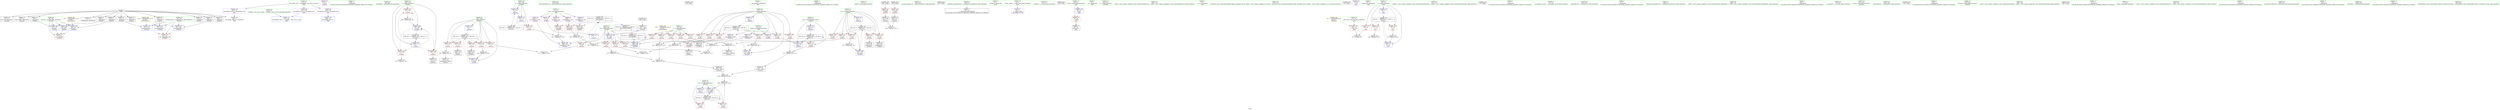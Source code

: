 digraph "SVFG" {
	label="SVFG";

	Node0x55ad1a9f8720 [shape=record,color=grey,label="{NodeID: 0\nNullPtr}"];
	Node0x55ad1a9f8720 -> Node0x55ad1ab18390[style=solid];
	Node0x55ad1a9f8720 -> Node0x55ad1ab18490[style=solid];
	Node0x55ad1a9f8720 -> Node0x55ad1ab18560[style=solid];
	Node0x55ad1a9f8720 -> Node0x55ad1ab18630[style=solid];
	Node0x55ad1a9f8720 -> Node0x55ad1ab18700[style=solid];
	Node0x55ad1a9f8720 -> Node0x55ad1ab187d0[style=solid];
	Node0x55ad1a9f8720 -> Node0x55ad1ab188a0[style=solid];
	Node0x55ad1a9f8720 -> Node0x55ad1ab18970[style=solid];
	Node0x55ad1a9f8720 -> Node0x55ad1ab18a40[style=solid];
	Node0x55ad1a9f8720 -> Node0x55ad1ab18b10[style=solid];
	Node0x55ad1a9f8720 -> Node0x55ad1ab18be0[style=solid];
	Node0x55ad1a9f8720 -> Node0x55ad1ab18cb0[style=solid];
	Node0x55ad1a9f8720 -> Node0x55ad1ab1dd30[style=solid];
	Node0x55ad1ab17150 [shape=record,color=purple,label="{NodeID: 97\n134\<--17\n\<--.str.1\n_Z5solvev\n}"];
	Node0x55ad1ab06c10 [shape=record,color=green,label="{NodeID: 14\n256\<--1\n\<--dummyObj\nCan only get source location for instruction, argument, global var or function.}"];
	Node0x55ad1ab16d20 [shape=record,color=red,label="{NodeID: 111\n310\<--95\nexn\<--exn.slot\n_Z5solvev\n}"];
	Node0x55ad1ab15980 [shape=record,color=green,label="{NodeID: 28\n59\<--60\n_ZNSirsERi\<--_ZNSirsERi_field_insensitive\n}"];
	Node0x55ad1ab1ca80 [shape=record,color=red,label="{NodeID: 125\n195\<--109\n\<--j\n_Z5solvev\n}"];
	Node0x55ad1ab1ca80 -> Node0x55ad1ab22960[style=solid];
	Node0x55ad1ab16360 [shape=record,color=green,label="{NodeID: 42\n113\<--114\nprev\<--prev_field_insensitive\n_Z5solvev\n}"];
	Node0x55ad1ab16360 -> Node0x55ad1ab1cf60[style=solid];
	Node0x55ad1ab16360 -> Node0x55ad1ab1ef40[style=solid];
	Node0x55ad1ab16360 -> Node0x55ad1ab1f280[style=solid];
	Node0x55ad1ab1d5e0 [shape=record,color=red,label="{NodeID: 139\n292\<--117\n\<--i43\n_Z5solvev\n}"];
	Node0x55ad1ab1d5e0 -> Node0x55ad1ab233e0[style=solid];
	Node0x55ad1ab18090 [shape=record,color=green,label="{NodeID: 56\n303\<--304\n_ZNSolsEPFRSoS_E\<--_ZNSolsEPFRSoS_E_field_insensitive\n}"];
	Node0x55ad1ab474c0 [shape=record,color=black,label="{NodeID: 319\n58 = PHI()\n}"];
	Node0x55ad1ab23b60 [shape=record,color=grey,label="{NodeID: 236\n284 = Binary(276, 283, )\n}"];
	Node0x55ad1ab23b60 -> Node0x55ad1ab23ce0[style=solid];
	Node0x55ad1ab1e170 [shape=record,color=blue,label="{NodeID: 153\n141\<--57\n\<--\n_Z5solvev\n}"];
	Node0x55ad1ab1e170 -> Node0x55ad1ab37470[style=dashed];
	Node0x55ad1ab18cb0 [shape=record,color=black,label="{NodeID: 70\n313\<--3\nlpad.val66\<--dummyVal\n_Z5solvev\n}"];
	Node0x55ad1ab2d040 [shape=record,color=black,label="{NodeID: 250\nMR_30V_4 = PHI(MR_30V_5, MR_30V_3, )\npts\{118 \}\n}"];
	Node0x55ad1ab2d040 -> Node0x55ad1ab1d1d0[style=dashed];
	Node0x55ad1ab2d040 -> Node0x55ad1ab1d2a0[style=dashed];
	Node0x55ad1ab2d040 -> Node0x55ad1ab1d370[style=dashed];
	Node0x55ad1ab2d040 -> Node0x55ad1ab1d440[style=dashed];
	Node0x55ad1ab2d040 -> Node0x55ad1ab1d510[style=dashed];
	Node0x55ad1ab2d040 -> Node0x55ad1ab1d5e0[style=dashed];
	Node0x55ad1ab2d040 -> Node0x55ad1ab1f350[style=dashed];
	Node0x55ad1ab1ecd0 [shape=record,color=blue,label="{NodeID: 167\n111\<--57\ni25\<--\n_Z5solvev\n}"];
	Node0x55ad1ab1ecd0 -> Node0x55ad1ab34c70[style=dashed];
	Node0x55ad1ab19840 [shape=record,color=black,label="{NodeID: 84\n271\<--270\ntobool\<--\n_Z5solvev\n}"];
	Node0x55ad1ab06ec0 [shape=record,color=green,label="{NodeID: 1\n7\<--1\n__dso_handle\<--dummyObj\nGlob }"];
	Node0x55ad1ab17220 [shape=record,color=purple,label="{NodeID: 98\n356\<--20\nllvm.global_ctors_0\<--llvm.global_ctors\nGlob }"];
	Node0x55ad1ab17220 -> Node0x55ad1ab1db90[style=solid];
	Node0x55ad1ab06ce0 [shape=record,color=green,label="{NodeID: 15\n258\<--1\n\<--dummyObj\nCan only get source location for instruction, argument, global var or function.}"];
	Node0x55ad1ab16df0 [shape=record,color=red,label="{NodeID: 112\n311\<--97\nsel\<--ehselector.slot\n_Z5solvev\n}"];
	Node0x55ad1ab15a10 [shape=record,color=green,label="{NodeID: 29\n72\<--73\nprintf\<--printf_field_insensitive\n}"];
	Node0x55ad1ab1cb50 [shape=record,color=red,label="{NodeID: 126\n224\<--111\n\<--i25\n_Z5solvev\n}"];
	Node0x55ad1ab1cb50 -> Node0x55ad1ab23fe0[style=solid];
	Node0x55ad1ab16430 [shape=record,color=green,label="{NodeID: 43\n115\<--116\nres\<--res_field_insensitive\n_Z5solvev\n}"];
	Node0x55ad1ab16430 -> Node0x55ad1ab1d030[style=solid];
	Node0x55ad1ab16430 -> Node0x55ad1ab1d100[style=solid];
	Node0x55ad1ab16430 -> Node0x55ad1ab1f010[style=solid];
	Node0x55ad1ab16430 -> Node0x55ad1ab1f1b0[style=solid];
	Node0x55ad1ab227e0 [shape=record,color=grey,label="{NodeID: 223\n204 = Binary(202, 203, )\n}"];
	Node0x55ad1ab227e0 -> Node0x55ad1ab1eb30[style=solid];
	Node0x55ad1ab1d6b0 [shape=record,color=red,label="{NodeID: 140\n161\<--158\n\<--call12\n_Z5solvev\n}"];
	Node0x55ad1ab1d6b0 -> Node0x55ad1ab190f0[style=solid];
	Node0x55ad1ab18190 [shape=record,color=green,label="{NodeID: 57\n320\<--321\n__gxx_personality_v0\<--__gxx_personality_v0_field_insensitive\n}"];
	Node0x55ad1ab48430 [shape=record,color=black,label="{NodeID: 320\n122 = PHI()\n}"];
	Node0x55ad1ab23ce0 [shape=record,color=grey,label="{NodeID: 237\n286 = Binary(285, 284, )\n}"];
	Node0x55ad1ab23ce0 -> Node0x55ad1ab1f1b0[style=solid];
	Node0x55ad1ab1e240 [shape=record,color=blue,label="{NodeID: 154\n105\<--57\ni\<--\n_Z5solvev\n}"];
	Node0x55ad1ab1e240 -> Node0x55ad1ab36570[style=dashed];
	Node0x55ad1ab18d80 [shape=record,color=black,label="{NodeID: 71\n33\<--34\n\<--_ZNSt8ios_base4InitD1Ev\nCan only get source location for instruction, argument, global var or function.}"];
	Node0x55ad1ab1eda0 [shape=record,color=blue,label="{NodeID: 168\n246\<--248\narrayidx38\<--\n_Z5solvev\n}"];
	Node0x55ad1ab1eda0 -> Node0x55ad1ab35170[style=dashed];
	Node0x55ad1ab19910 [shape=record,color=black,label="{NodeID: 85\n276\<--275\nconv52\<--sub51\n_Z5solvev\n}"];
	Node0x55ad1ab19910 -> Node0x55ad1ab23b60[style=solid];
	Node0x55ad1ab07f90 [shape=record,color=green,label="{NodeID: 2\n8\<--1\n_ZSt3cin\<--dummyObj\nGlob }"];
	Node0x55ad1ab17320 [shape=record,color=purple,label="{NodeID: 99\n357\<--20\nllvm.global_ctors_1\<--llvm.global_ctors\nGlob }"];
	Node0x55ad1ab17320 -> Node0x55ad1ab1dc60[style=solid];
	Node0x55ad1ab07420 [shape=record,color=green,label="{NodeID: 16\n4\<--6\n_ZStL8__ioinit\<--_ZStL8__ioinit_field_insensitive\nGlob }"];
	Node0x55ad1ab07420 -> Node0x55ad1ab19ab0[style=solid];
	Node0x55ad1ab36570 [shape=record,color=black,label="{NodeID: 279\nMR_18V_3 = PHI(MR_18V_4, MR_18V_2, )\npts\{106 \}\n}"];
	Node0x55ad1ab36570 -> Node0x55ad1ab1c400[style=dashed];
	Node0x55ad1ab36570 -> Node0x55ad1ab1c4d0[style=dashed];
	Node0x55ad1ab36570 -> Node0x55ad1ab1c5a0[style=dashed];
	Node0x55ad1ab36570 -> Node0x55ad1ab1c670[style=dashed];
	Node0x55ad1ab36570 -> Node0x55ad1ab1c740[style=dashed];
	Node0x55ad1ab36570 -> Node0x55ad1ab1ec00[style=dashed];
	Node0x55ad1ab16ec0 [shape=record,color=red,label="{NodeID: 113\n146\<--99\n\<--N\n_Z5solvev\n}"];
	Node0x55ad1ab16ec0 -> Node0x55ad1ab24460[style=solid];
	Node0x55ad1ab15aa0 [shape=record,color=green,label="{NodeID: 30\n75\<--76\n_Z5solvev\<--_Z5solvev_field_insensitive\n}"];
	Node0x55ad1ab1cc20 [shape=record,color=red,label="{NodeID: 127\n230\<--111\n\<--i25\n_Z5solvev\n}"];
	Node0x55ad1ab1cc20 -> Node0x55ad1ab24160[style=solid];
	Node0x55ad1ab16500 [shape=record,color=green,label="{NodeID: 44\n117\<--118\ni43\<--i43_field_insensitive\n_Z5solvev\n}"];
	Node0x55ad1ab16500 -> Node0x55ad1ab1d1d0[style=solid];
	Node0x55ad1ab16500 -> Node0x55ad1ab1d2a0[style=solid];
	Node0x55ad1ab16500 -> Node0x55ad1ab1d370[style=solid];
	Node0x55ad1ab16500 -> Node0x55ad1ab1d440[style=solid];
	Node0x55ad1ab16500 -> Node0x55ad1ab1d510[style=solid];
	Node0x55ad1ab16500 -> Node0x55ad1ab1d5e0[style=solid];
	Node0x55ad1ab16500 -> Node0x55ad1ab1f0e0[style=solid];
	Node0x55ad1ab16500 -> Node0x55ad1ab1f350[style=solid];
	Node0x55ad1ab22960 [shape=record,color=grey,label="{NodeID: 224\n196 = Binary(195, 69, )\n}"];
	Node0x55ad1ab22960 -> Node0x55ad1ab1ea60[style=solid];
	Node0x55ad1ab1d780 [shape=record,color=red,label="{NodeID: 141\n166\<--165\n\<--call16\n_Z5solvev\n}"];
	Node0x55ad1ab1d780 -> Node0x55ad1ab19290[style=solid];
	Node0x55ad1ab18290 [shape=record,color=green,label="{NodeID: 58\n22\<--352\n_GLOBAL__sub_I_ir5_0_0.cpp\<--_GLOBAL__sub_I_ir5_0_0.cpp_field_insensitive\n}"];
	Node0x55ad1ab18290 -> Node0x55ad1ab1dc60[style=solid];
	Node0x55ad1ab48590 [shape=record,color=black,label="{NodeID: 321\n125 = PHI()\n}"];
	Node0x55ad1ab23e60 [shape=record,color=grey,label="{NodeID: 238\n275 = Binary(273, 274, )\n}"];
	Node0x55ad1ab23e60 -> Node0x55ad1ab19910[style=solid];
	Node0x55ad1ab1e310 [shape=record,color=blue,label="{NodeID: 155\n107\<--69\np\<--\n_Z5solvev\n}"];
	Node0x55ad1ab1e310 -> Node0x55ad1ab1c810[style=dashed];
	Node0x55ad1ab1e310 -> Node0x55ad1ab1e4b0[style=dashed];
	Node0x55ad1ab1e310 -> Node0x55ad1ab36a70[style=dashed];
	Node0x55ad1ab18e80 [shape=record,color=black,label="{NodeID: 72\n49\<--82\nmain_ret\<--\nmain\n}"];
	Node0x55ad1ab1ee70 [shape=record,color=blue,label="{NodeID: 169\n111\<--252\ni25\<--inc41\n_Z5solvev\n}"];
	Node0x55ad1ab1ee70 -> Node0x55ad1ab34c70[style=dashed];
	Node0x55ad1ab199e0 [shape=record,color=black,label="{NodeID: 86\n283\<--282\nconv56\<--sub55\n_Z5solvev\n}"];
	Node0x55ad1ab199e0 -> Node0x55ad1ab23b60[style=solid];
	Node0x55ad1aaf6f30 [shape=record,color=green,label="{NodeID: 3\n9\<--1\n.str\<--dummyObj\nGlob }"];
	Node0x55ad1ab17420 [shape=record,color=purple,label="{NodeID: 100\n358\<--20\nllvm.global_ctors_2\<--llvm.global_ctors\nGlob }"];
	Node0x55ad1ab17420 -> Node0x55ad1ab1dd30[style=solid];
	Node0x55ad1ab074f0 [shape=record,color=green,label="{NodeID: 17\n11\<--13\nsum\<--sum_field_insensitive\nGlob }"];
	Node0x55ad1ab074f0 -> Node0x55ad1ab19c50[style=solid];
	Node0x55ad1ab074f0 -> Node0x55ad1ab19d20[style=solid];
	Node0x55ad1ab074f0 -> Node0x55ad1ab19df0[style=solid];
	Node0x55ad1ab074f0 -> Node0x55ad1ab19ec0[style=solid];
	Node0x55ad1ab074f0 -> Node0x55ad1ab19f90[style=solid];
	Node0x55ad1ab36a70 [shape=record,color=black,label="{NodeID: 280\nMR_20V_2 = PHI(MR_20V_5, MR_20V_1, )\npts\{108 \}\n}"];
	Node0x55ad1ab36a70 -> Node0x55ad1ab1e310[style=dashed];
	Node0x55ad1ab16f90 [shape=record,color=red,label="{NodeID: 114\n227\<--99\n\<--N\n_Z5solvev\n}"];
	Node0x55ad1ab16f90 -> Node0x55ad1ab24a60[style=solid];
	Node0x55ad1ab15b30 [shape=record,color=green,label="{NodeID: 31\n91\<--92\ns\<--s_field_insensitive\n_Z5solvev\n}"];
	Node0x55ad1ab1ccf0 [shape=record,color=red,label="{NodeID: 128\n236\<--111\n\<--i25\n_Z5solvev\n}"];
	Node0x55ad1ab1ccf0 -> Node0x55ad1ab195d0[style=solid];
	Node0x55ad1ab165d0 [shape=record,color=green,label="{NodeID: 45\n120\<--121\n_ZNSt7__cxx1112basic_stringIcSt11char_traitsIcESaIcEEC1Ev\<--_ZNSt7__cxx1112basic_stringIcSt11char_traitsIcESaIcEEC1Ev_field_insensitive\n}"];
	Node0x55ad1ab22ae0 [shape=record,color=grey,label="{NodeID: 225\n263 = Binary(261, 262, )\n}"];
	Node0x55ad1ab22ae0 -> Node0x55ad1ab24760[style=solid];
	Node0x55ad1ab1d850 [shape=record,color=red,label="{NodeID: 142\n202\<--201\n\<--arrayidx\n_Z5solvev\n}"];
	Node0x55ad1ab1d850 -> Node0x55ad1ab227e0[style=solid];
	Node0x55ad1ab18390 [shape=record,color=black,label="{NodeID: 59\n2\<--3\ndummyVal\<--dummyVal\n}"];
	Node0x55ad1ab48660 [shape=record,color=black,label="{NodeID: 322\n126 = PHI()\n}"];
	Node0x55ad1ab48660 -> Node0x55ad1ab18f50[style=solid];
	Node0x55ad1ab23fe0 [shape=record,color=grey,label="{NodeID: 239\n226 = Binary(224, 225, )\n}"];
	Node0x55ad1ab23fe0 -> Node0x55ad1ab24a60[style=solid];
	Node0x55ad1ab1e3e0 [shape=record,color=blue,label="{NodeID: 156\n109\<--57\nj\<--\n_Z5solvev\n}"];
	Node0x55ad1ab1e3e0 -> Node0x55ad1ab1c8e0[style=dashed];
	Node0x55ad1ab1e3e0 -> Node0x55ad1ab1c9b0[style=dashed];
	Node0x55ad1ab1e3e0 -> Node0x55ad1ab1ca80[style=dashed];
	Node0x55ad1ab1e3e0 -> Node0x55ad1ab1ea60[style=dashed];
	Node0x55ad1ab1e3e0 -> Node0x55ad1ab36f70[style=dashed];
	Node0x55ad1ab18f50 [shape=record,color=black,label="{NodeID: 73\n129\<--126\nconv\<--call3\n_Z5solvev\n}"];
	Node0x55ad1ab18f50 -> Node0x55ad1ab1e0a0[style=solid];
	Node0x55ad1ab1ef40 [shape=record,color=blue,label="{NodeID: 170\n113\<--256\nprev\<--\n_Z5solvev\n}"];
	Node0x55ad1ab1ef40 -> Node0x55ad1ab2c640[style=dashed];
	Node0x55ad1ab19ab0 [shape=record,color=purple,label="{NodeID: 87\n31\<--4\n\<--_ZStL8__ioinit\n__cxx_global_var_init\n}"];
	Node0x55ad1ab07e50 [shape=record,color=green,label="{NodeID: 4\n17\<--1\n.str.1\<--dummyObj\nGlob }"];
	Node0x55ad1ab17520 [shape=record,color=red,label="{NodeID: 101\n82\<--50\n\<--retval\nmain\n}"];
	Node0x55ad1ab17520 -> Node0x55ad1ab18e80[style=solid];
	Node0x55ad1ab075c0 [shape=record,color=green,label="{NodeID: 18\n14\<--16\ngood\<--good_field_insensitive\nGlob }"];
	Node0x55ad1ab075c0 -> Node0x55ad1ab1a060[style=solid];
	Node0x55ad1ab075c0 -> Node0x55ad1ab1a130[style=solid];
	Node0x55ad1ab075c0 -> Node0x55ad1ab17080[style=solid];
	Node0x55ad1ab36f70 [shape=record,color=black,label="{NodeID: 281\nMR_22V_2 = PHI(MR_22V_4, MR_22V_1, )\npts\{110 \}\n}"];
	Node0x55ad1ab36f70 -> Node0x55ad1ab1e3e0[style=dashed];
	Node0x55ad1ab1c260 [shape=record,color=red,label="{NodeID: 115\n264\<--99\n\<--N\n_Z5solvev\n}"];
	Node0x55ad1ab1c260 -> Node0x55ad1ab24760[style=solid];
	Node0x55ad1ab15bc0 [shape=record,color=green,label="{NodeID: 32\n93\<--94\nk\<--k_field_insensitive\n_Z5solvev\n}"];
	Node0x55ad1ab15bc0 -> Node0x55ad1ab16910[style=solid];
	Node0x55ad1ab15bc0 -> Node0x55ad1ab169e0[style=solid];
	Node0x55ad1ab15bc0 -> Node0x55ad1ab16ab0[style=solid];
	Node0x55ad1ab15bc0 -> Node0x55ad1ab16b80[style=solid];
	Node0x55ad1ab15bc0 -> Node0x55ad1ab16c50[style=solid];
	Node0x55ad1ab1cdc0 [shape=record,color=red,label="{NodeID: 129\n244\<--111\n\<--i25\n_Z5solvev\n}"];
	Node0x55ad1ab1cdc0 -> Node0x55ad1ab196a0[style=solid];
	Node0x55ad1ab166a0 [shape=record,color=green,label="{NodeID: 46\n123\<--124\n_ZStrsIcSt11char_traitsIcESaIcEERSt13basic_istreamIT_T0_ES7_RNSt7__cxx1112basic_stringIS4_S5_T1_EE\<--_ZStrsIcSt11char_traitsIcESaIcEERSt13basic_istreamIT_T0_ES7_RNSt7__cxx1112basic_stringIS4_S5_T1_EE_field_insensitive\n}"];
	Node0x55ad1ab22c60 [shape=record,color=grey,label="{NodeID: 226\n212 = Binary(211, 69, )\n}"];
	Node0x55ad1ab22c60 -> Node0x55ad1ab1ec00[style=solid];
	Node0x55ad1ab1d920 [shape=record,color=red,label="{NodeID: 143\n235\<--234\n\<--arrayidx32\n_Z5solvev\n}"];
	Node0x55ad1ab1d920 -> Node0x55ad1ab239e0[style=solid];
	Node0x55ad1ab18490 [shape=record,color=black,label="{NodeID: 60\n172\<--3\n\<--dummyVal\n_Z5solvev\n}"];
	Node0x55ad1ab48790 [shape=record,color=black,label="{NodeID: 323\n32 = PHI()\n}"];
	Node0x55ad1ab24160 [shape=record,color=grey,label="{NodeID: 240\n232 = Binary(230, 231, )\n}"];
	Node0x55ad1ab24160 -> Node0x55ad1ab19500[style=solid];
	Node0x55ad1ab1e4b0 [shape=record,color=blue,label="{NodeID: 157\n107\<--57\np\<--\n_Z5solvev\n}"];
	Node0x55ad1ab1e4b0 -> Node0x55ad1ab1c810[style=dashed];
	Node0x55ad1ab1e4b0 -> Node0x55ad1ab36a70[style=dashed];
	Node0x55ad1ab19020 [shape=record,color=black,label="{NodeID: 74\n157\<--156\nconv9\<--\n_Z5solvev\n}"];
	Node0x55ad1ab1f010 [shape=record,color=blue,label="{NodeID: 171\n115\<--258\nres\<--\n_Z5solvev\n}"];
	Node0x55ad1ab1f010 -> Node0x55ad1ab2cb40[style=dashed];
	Node0x55ad1ab19b80 [shape=record,color=purple,label="{NodeID: 88\n70\<--9\n\<--.str\nmain\n}"];
	Node0x55ad1aaf8190 [shape=record,color=green,label="{NodeID: 5\n19\<--1\n_ZSt4cout\<--dummyObj\nGlob }"];
	Node0x55ad1ab175f0 [shape=record,color=red,label="{NodeID: 102\n64\<--52\n\<--test_case\nmain\n}"];
	Node0x55ad1ab175f0 -> Node0x55ad1ab242e0[style=solid];
	Node0x55ad1ab07690 [shape=record,color=green,label="{NodeID: 19\n20\<--24\nllvm.global_ctors\<--llvm.global_ctors_field_insensitive\nGlob }"];
	Node0x55ad1ab07690 -> Node0x55ad1ab17220[style=solid];
	Node0x55ad1ab07690 -> Node0x55ad1ab17320[style=solid];
	Node0x55ad1ab07690 -> Node0x55ad1ab17420[style=solid];
	Node0x55ad1ab37470 [shape=record,color=black,label="{NodeID: 282\nMR_32V_3 = PHI(MR_32V_4, MR_32V_2, )\npts\{130000 \}\n|{|<s4>5}}"];
	Node0x55ad1ab37470 -> Node0x55ad1ab1d850[style=dashed];
	Node0x55ad1ab37470 -> Node0x55ad1ab1d920[style=dashed];
	Node0x55ad1ab37470 -> Node0x55ad1ab1d9f0[style=dashed];
	Node0x55ad1ab37470 -> Node0x55ad1ab1eb30[style=dashed];
	Node0x55ad1ab37470:s4 -> Node0x55ad1ab33d40[style=dashed,color=blue];
	Node0x55ad1ab1c330 [shape=record,color=red,label="{NodeID: 116\n277\<--99\n\<--N\n_Z5solvev\n}"];
	Node0x55ad1ab1c330 -> Node0x55ad1ab23560[style=solid];
	Node0x55ad1ab15c50 [shape=record,color=green,label="{NodeID: 33\n95\<--96\nexn.slot\<--exn.slot_field_insensitive\n_Z5solvev\n}"];
	Node0x55ad1ab15c50 -> Node0x55ad1ab16d20[style=solid];
	Node0x55ad1ab15c50 -> Node0x55ad1ab1e580[style=solid];
	Node0x55ad1ab15c50 -> Node0x55ad1ab1e720[style=solid];
	Node0x55ad1ab15c50 -> Node0x55ad1ab1e8c0[style=solid];
	Node0x55ad1ab1ce90 [shape=record,color=red,label="{NodeID: 130\n251\<--111\n\<--i25\n_Z5solvev\n}"];
	Node0x55ad1ab1ce90 -> Node0x55ad1ab23260[style=solid];
	Node0x55ad1ab16770 [shape=record,color=green,label="{NodeID: 47\n127\<--128\n_ZNKSt7__cxx1112basic_stringIcSt11char_traitsIcESaIcEE4sizeEv\<--_ZNKSt7__cxx1112basic_stringIcSt11char_traitsIcESaIcEE4sizeEv_field_insensitive\n}"];
	Node0x55ad1ab22de0 [shape=record,color=grey,label="{NodeID: 227\n206 = Binary(205, 69, )\n}"];
	Node0x55ad1ab22de0 -> Node0x55ad1ab19430[style=solid];
	Node0x55ad1ab1d9f0 [shape=record,color=red,label="{NodeID: 144\n239\<--238\n\<--arrayidx34\n_Z5solvev\n}"];
	Node0x55ad1ab1d9f0 -> Node0x55ad1ab239e0[style=solid];
	Node0x55ad1ab18560 [shape=record,color=black,label="{NodeID: 61\n173\<--3\n\<--dummyVal\n_Z5solvev\n}"];
	Node0x55ad1ab18560 -> Node0x55ad1ab1e580[style=solid];
	Node0x55ad1ab48860 [shape=record,color=black,label="{NodeID: 324\n71 = PHI()\n}"];
	Node0x55ad1ab242e0 [shape=record,color=grey,label="{NodeID: 241\n65 = cmp(63, 64, )\n}"];
	Node0x55ad1ab1e580 [shape=record,color=blue,label="{NodeID: 158\n95\<--173\nexn.slot\<--\n_Z5solvev\n}"];
	Node0x55ad1ab1e580 -> Node0x55ad1ab16d20[style=dashed];
	Node0x55ad1ab190f0 [shape=record,color=black,label="{NodeID: 75\n162\<--161\nconv13\<--\n_Z5solvev\n}"];
	Node0x55ad1ab190f0 -> Node0x55ad1ab24be0[style=solid];
	Node0x55ad1ab1f0e0 [shape=record,color=blue,label="{NodeID: 172\n117\<--57\ni43\<--\n_Z5solvev\n}"];
	Node0x55ad1ab1f0e0 -> Node0x55ad1ab2d040[style=dashed];
	Node0x55ad1ab19c50 [shape=record,color=purple,label="{NodeID: 89\n141\<--11\n\<--sum\n_Z5solvev\n}"];
	Node0x55ad1ab19c50 -> Node0x55ad1ab1e170[style=solid];
	Node0x55ad1ab059f0 [shape=record,color=green,label="{NodeID: 6\n21\<--1\n\<--dummyObj\nCan only get source location for instruction, argument, global var or function.}"];
	Node0x55ad1ab176c0 [shape=record,color=red,label="{NodeID: 103\n63\<--54\n\<--t\nmain\n}"];
	Node0x55ad1ab176c0 -> Node0x55ad1ab242e0[style=solid];
	Node0x55ad1ab07760 [shape=record,color=green,label="{NodeID: 20\n25\<--26\n__cxx_global_var_init\<--__cxx_global_var_init_field_insensitive\n}"];
	Node0x55ad1ab1c400 [shape=record,color=red,label="{NodeID: 117\n145\<--105\n\<--i\n_Z5solvev\n}"];
	Node0x55ad1ab1c400 -> Node0x55ad1ab24460[style=solid];
	Node0x55ad1ab15ce0 [shape=record,color=green,label="{NodeID: 34\n97\<--98\nehselector.slot\<--ehselector.slot_field_insensitive\n_Z5solvev\n}"];
	Node0x55ad1ab15ce0 -> Node0x55ad1ab16df0[style=solid];
	Node0x55ad1ab15ce0 -> Node0x55ad1ab1e650[style=solid];
	Node0x55ad1ab15ce0 -> Node0x55ad1ab1e7f0[style=solid];
	Node0x55ad1ab15ce0 -> Node0x55ad1ab1e990[style=solid];
	Node0x55ad1ab1cf60 [shape=record,color=red,label="{NodeID: 131\n274\<--113\n\<--prev\n_Z5solvev\n}"];
	Node0x55ad1ab1cf60 -> Node0x55ad1ab23e60[style=solid];
	Node0x55ad1ab17890 [shape=record,color=green,label="{NodeID: 48\n132\<--133\n_ZNSaIcEC1Ev\<--_ZNSaIcEC1Ev_field_insensitive\n}"];
	Node0x55ad1ab22f60 [shape=record,color=grey,label="{NodeID: 228\n68 = Binary(67, 69, )\n}"];
	Node0x55ad1ab1dac0 [shape=record,color=red,label="{NodeID: 145\n270\<--269\n\<--arrayidx49\n_Z5solvev\n}"];
	Node0x55ad1ab1dac0 -> Node0x55ad1ab19840[style=solid];
	Node0x55ad1ab18630 [shape=record,color=black,label="{NodeID: 62\n175\<--3\n\<--dummyVal\n_Z5solvev\n}"];
	Node0x55ad1ab18630 -> Node0x55ad1ab1e650[style=solid];
	Node0x55ad1ab48930 [shape=record,color=black,label="{NodeID: 325\n158 = PHI()\n}"];
	Node0x55ad1ab48930 -> Node0x55ad1ab1d6b0[style=solid];
	Node0x55ad1ab24460 [shape=record,color=grey,label="{NodeID: 242\n147 = cmp(145, 146, )\n}"];
	Node0x55ad1ab1e650 [shape=record,color=blue,label="{NodeID: 159\n97\<--175\nehselector.slot\<--\n_Z5solvev\n}"];
	Node0x55ad1ab1e650 -> Node0x55ad1ab16df0[style=dashed];
	Node0x55ad1ab191c0 [shape=record,color=black,label="{NodeID: 76\n164\<--163\nconv14\<--\n_Z5solvev\n}"];
	Node0x55ad1ab1f1b0 [shape=record,color=blue,label="{NodeID: 173\n115\<--286\nres\<--add57\n_Z5solvev\n}"];
	Node0x55ad1ab1f1b0 -> Node0x55ad1ab2cb40[style=dashed];
	Node0x55ad1ab19d20 [shape=record,color=purple,label="{NodeID: 90\n201\<--11\narrayidx\<--sum\n_Z5solvev\n}"];
	Node0x55ad1ab19d20 -> Node0x55ad1ab1d850[style=solid];
	Node0x55ad1ab05a80 [shape=record,color=green,label="{NodeID: 7\n57\<--1\n\<--dummyObj\nCan only get source location for instruction, argument, global var or function.}"];
	Node0x55ad1ab33840 [shape=record,color=black,label="{NodeID: 270\nMR_6V_3 = PHI(MR_6V_4, MR_6V_2, )\npts\{55 \}\n}"];
	Node0x55ad1ab33840 -> Node0x55ad1ab176c0[style=dashed];
	Node0x55ad1ab33840 -> Node0x55ad1ab17790[style=dashed];
	Node0x55ad1ab33840 -> Node0x55ad1ab16840[style=dashed];
	Node0x55ad1ab33840 -> Node0x55ad1ab1dfd0[style=dashed];
	Node0x55ad1ab17790 [shape=record,color=red,label="{NodeID: 104\n67\<--54\n\<--t\nmain\n}"];
	Node0x55ad1ab17790 -> Node0x55ad1ab22f60[style=solid];
	Node0x55ad1ab07830 [shape=record,color=green,label="{NodeID: 21\n29\<--30\n_ZNSt8ios_base4InitC1Ev\<--_ZNSt8ios_base4InitC1Ev_field_insensitive\n}"];
	Node0x55ad1ab38490 [shape=record,color=yellow,style=double,label="{NodeID: 284\n4V_1 = ENCHI(MR_4V_0)\npts\{53 \}\nFun[main]}"];
	Node0x55ad1ab38490 -> Node0x55ad1ab175f0[style=dashed];
	Node0x55ad1ab1c4d0 [shape=record,color=red,label="{NodeID: 118\n163\<--105\n\<--i\n_Z5solvev\n}"];
	Node0x55ad1ab1c4d0 -> Node0x55ad1ab191c0[style=solid];
	Node0x55ad1ab15db0 [shape=record,color=green,label="{NodeID: 35\n99\<--100\nN\<--N_field_insensitive\n_Z5solvev\n}"];
	Node0x55ad1ab15db0 -> Node0x55ad1ab16ec0[style=solid];
	Node0x55ad1ab15db0 -> Node0x55ad1ab16f90[style=solid];
	Node0x55ad1ab15db0 -> Node0x55ad1ab1c260[style=solid];
	Node0x55ad1ab15db0 -> Node0x55ad1ab1c330[style=solid];
	Node0x55ad1ab15db0 -> Node0x55ad1ab1e0a0[style=solid];
	Node0x55ad1ab1d030 [shape=record,color=red,label="{NodeID: 132\n285\<--115\n\<--res\n_Z5solvev\n}"];
	Node0x55ad1ab1d030 -> Node0x55ad1ab23ce0[style=solid];
	Node0x55ad1ab17990 [shape=record,color=green,label="{NodeID: 49\n136\<--137\n_ZNSt7__cxx1112basic_stringIcSt11char_traitsIcESaIcEEC1EPKcRKS3_\<--_ZNSt7__cxx1112basic_stringIcSt11char_traitsIcESaIcEEC1EPKcRKS3__field_insensitive\n}"];
	Node0x55ad1ab230e0 [shape=record,color=grey,label="{NodeID: 229\n79 = Binary(78, 69, )\n}"];
	Node0x55ad1ab230e0 -> Node0x55ad1ab1dfd0[style=solid];
	Node0x55ad1ab1db90 [shape=record,color=blue,label="{NodeID: 146\n356\<--21\nllvm.global_ctors_0\<--\nGlob }"];
	Node0x55ad1ab18700 [shape=record,color=black,label="{NodeID: 63\n178\<--3\n\<--dummyVal\n_Z5solvev\n}"];
	Node0x55ad1ab48a90 [shape=record,color=black,label="{NodeID: 326\n165 = PHI()\n}"];
	Node0x55ad1ab48a90 -> Node0x55ad1ab1d780[style=solid];
	Node0x55ad1ab245e0 [shape=record,color=grey,label="{NodeID: 243\n153 = cmp(152, 154, )\n}"];
	Node0x55ad1ab1e720 [shape=record,color=blue,label="{NodeID: 160\n95\<--179\nexn.slot\<--\n_Z5solvev\n}"];
	Node0x55ad1ab1e720 -> Node0x55ad1ab16d20[style=dashed];
	Node0x55ad1ab19290 [shape=record,color=black,label="{NodeID: 77\n167\<--166\nconv17\<--\n_Z5solvev\n}"];
	Node0x55ad1ab19290 -> Node0x55ad1ab24be0[style=solid];
	Node0x55ad1ab1f280 [shape=record,color=blue,label="{NodeID: 174\n113\<--288\nprev\<--\n_Z5solvev\n}"];
	Node0x55ad1ab1f280 -> Node0x55ad1ab2c640[style=dashed];
	Node0x55ad1ab19df0 [shape=record,color=purple,label="{NodeID: 91\n208\<--11\narrayidx21\<--sum\n_Z5solvev\n}"];
	Node0x55ad1ab19df0 -> Node0x55ad1ab1eb30[style=solid];
	Node0x55ad1ab081b0 [shape=record,color=green,label="{NodeID: 8\n69\<--1\n\<--dummyObj\nCan only get source location for instruction, argument, global var or function.}"];
	Node0x55ad1ab33d40 [shape=record,color=black,label="{NodeID: 271\nMR_8V_2 = PHI(MR_8V_3, MR_8V_1, )\npts\{130000 160000 \}\n|{<s0>5|<s1>5}}"];
	Node0x55ad1ab33d40:s0 -> Node0x55ad1ab1e170[style=dashed,color=red];
	Node0x55ad1ab33d40:s1 -> Node0x55ad1ab35170[style=dashed,color=red];
	Node0x55ad1ab16840 [shape=record,color=red,label="{NodeID: 105\n78\<--54\n\<--t\nmain\n}"];
	Node0x55ad1ab16840 -> Node0x55ad1ab230e0[style=solid];
	Node0x55ad1ab07900 [shape=record,color=green,label="{NodeID: 22\n35\<--36\n__cxa_atexit\<--__cxa_atexit_field_insensitive\n}"];
	Node0x55ad1ab1c5a0 [shape=record,color=red,label="{NodeID: 119\n199\<--105\n\<--i\n_Z5solvev\n}"];
	Node0x55ad1ab1c5a0 -> Node0x55ad1ab19360[style=solid];
	Node0x55ad1ab15e80 [shape=record,color=green,label="{NodeID: 36\n101\<--102\nvowel\<--vowel_field_insensitive\n_Z5solvev\n}"];
	Node0x55ad1ab1d100 [shape=record,color=red,label="{NodeID: 133\n296\<--115\n\<--res\n_Z5solvev\n}"];
	Node0x55ad1ab17a90 [shape=record,color=green,label="{NodeID: 50\n139\<--140\n_ZNSaIcED1Ev\<--_ZNSaIcED1Ev_field_insensitive\n}"];
	Node0x55ad1ab23260 [shape=record,color=grey,label="{NodeID: 230\n252 = Binary(251, 69, )\n}"];
	Node0x55ad1ab23260 -> Node0x55ad1ab1ee70[style=solid];
	Node0x55ad1ab1dc60 [shape=record,color=blue,label="{NodeID: 147\n357\<--22\nllvm.global_ctors_1\<--_GLOBAL__sub_I_ir5_0_0.cpp\nGlob }"];
	Node0x55ad1ab187d0 [shape=record,color=black,label="{NodeID: 64\n179\<--3\n\<--dummyVal\n_Z5solvev\n}"];
	Node0x55ad1ab187d0 -> Node0x55ad1ab1e720[style=solid];
	Node0x55ad1ab48b90 [shape=record,color=black,label="{NodeID: 327\n297 = PHI()\n}"];
	Node0x55ad1ab24760 [shape=record,color=grey,label="{NodeID: 244\n265 = cmp(263, 264, )\n}"];
	Node0x55ad1ab1e7f0 [shape=record,color=blue,label="{NodeID: 161\n97\<--181\nehselector.slot\<--\n_Z5solvev\n}"];
	Node0x55ad1ab1e7f0 -> Node0x55ad1ab16df0[style=dashed];
	Node0x55ad1ab19360 [shape=record,color=black,label="{NodeID: 78\n200\<--199\nidxprom\<--\n_Z5solvev\n}"];
	Node0x55ad1ab1f350 [shape=record,color=blue,label="{NodeID: 175\n117\<--293\ni43\<--inc60\n_Z5solvev\n}"];
	Node0x55ad1ab1f350 -> Node0x55ad1ab2d040[style=dashed];
	Node0x55ad1ab19ec0 [shape=record,color=purple,label="{NodeID: 92\n234\<--11\narrayidx32\<--sum\n_Z5solvev\n}"];
	Node0x55ad1ab19ec0 -> Node0x55ad1ab1d920[style=solid];
	Node0x55ad1ab08240 [shape=record,color=green,label="{NodeID: 9\n154\<--1\n\<--dummyObj\nCan only get source location for instruction, argument, global var or function.}"];
	Node0x55ad1ab16910 [shape=record,color=red,label="{NodeID: 106\n225\<--93\n\<--k\n_Z5solvev\n}"];
	Node0x55ad1ab16910 -> Node0x55ad1ab23fe0[style=solid];
	Node0x55ad1ab079d0 [shape=record,color=green,label="{NodeID: 23\n34\<--40\n_ZNSt8ios_base4InitD1Ev\<--_ZNSt8ios_base4InitD1Ev_field_insensitive\n}"];
	Node0x55ad1ab079d0 -> Node0x55ad1ab18d80[style=solid];
	Node0x55ad1ab1c670 [shape=record,color=red,label="{NodeID: 120\n205\<--105\n\<--i\n_Z5solvev\n}"];
	Node0x55ad1ab1c670 -> Node0x55ad1ab22de0[style=solid];
	Node0x55ad1ab15f50 [shape=record,color=green,label="{NodeID: 37\n103\<--104\nref.tmp\<--ref.tmp_field_insensitive\n_Z5solvev\n}"];
	Node0x55ad1ab1d1d0 [shape=record,color=red,label="{NodeID: 134\n261\<--117\n\<--i43\n_Z5solvev\n}"];
	Node0x55ad1ab1d1d0 -> Node0x55ad1ab22ae0[style=solid];
	Node0x55ad1ab17b90 [shape=record,color=green,label="{NodeID: 51\n159\<--160\n_ZNSt7__cxx1112basic_stringIcSt11char_traitsIcESaIcEEixEm\<--_ZNSt7__cxx1112basic_stringIcSt11char_traitsIcESaIcEEixEm_field_insensitive\n}"];
	Node0x55ad1ab233e0 [shape=record,color=grey,label="{NodeID: 231\n293 = Binary(292, 69, )\n}"];
	Node0x55ad1ab233e0 -> Node0x55ad1ab1f350[style=solid];
	Node0x55ad1ab1dd30 [shape=record,color=blue, style = dotted,label="{NodeID: 148\n358\<--3\nllvm.global_ctors_2\<--dummyVal\nGlob }"];
	Node0x55ad1ab188a0 [shape=record,color=black,label="{NodeID: 65\n181\<--3\n\<--dummyVal\n_Z5solvev\n}"];
	Node0x55ad1ab188a0 -> Node0x55ad1ab1e7f0[style=solid];
	Node0x55ad1ab48c90 [shape=record,color=black,label="{NodeID: 328\n300 = PHI()\n}"];
	Node0x55ad1ab248e0 [shape=record,color=grey,label="{NodeID: 245\n242 = cmp(240, 241, )\n}"];
	Node0x55ad1ab1e8c0 [shape=record,color=blue,label="{NodeID: 162\n95\<--186\nexn.slot\<--\n_Z5solvev\n}"];
	Node0x55ad1ab1e8c0 -> Node0x55ad1ab16d20[style=dashed];
	Node0x55ad1ab19430 [shape=record,color=black,label="{NodeID: 79\n207\<--206\nidxprom20\<--add19\n_Z5solvev\n}"];
	Node0x55ad1ab19f90 [shape=record,color=purple,label="{NodeID: 93\n238\<--11\narrayidx34\<--sum\n_Z5solvev\n}"];
	Node0x55ad1ab19f90 -> Node0x55ad1ab1d9f0[style=solid];
	Node0x55ad1ab05840 [shape=record,color=green,label="{NodeID: 10\n217\<--1\n\<--dummyObj\nCan only get source location for instruction, argument, global var or function.}"];
	Node0x55ad1ab169e0 [shape=record,color=red,label="{NodeID: 107\n231\<--93\n\<--k\n_Z5solvev\n}"];
	Node0x55ad1ab169e0 -> Node0x55ad1ab24160[style=solid];
	Node0x55ad1ab07aa0 [shape=record,color=green,label="{NodeID: 24\n47\<--48\nmain\<--main_field_insensitive\n}"];
	Node0x55ad1ab38760 [shape=record,color=yellow,style=double,label="{NodeID: 287\n10V_1 = ENCHI(MR_10V_0)\npts\{94 \}\nFun[_Z5solvev]}"];
	Node0x55ad1ab38760 -> Node0x55ad1ab16910[style=dashed];
	Node0x55ad1ab38760 -> Node0x55ad1ab169e0[style=dashed];
	Node0x55ad1ab38760 -> Node0x55ad1ab16ab0[style=dashed];
	Node0x55ad1ab38760 -> Node0x55ad1ab16b80[style=dashed];
	Node0x55ad1ab38760 -> Node0x55ad1ab16c50[style=dashed];
	Node0x55ad1ab1c740 [shape=record,color=red,label="{NodeID: 121\n211\<--105\n\<--i\n_Z5solvev\n}"];
	Node0x55ad1ab1c740 -> Node0x55ad1ab22c60[style=solid];
	Node0x55ad1ab16020 [shape=record,color=green,label="{NodeID: 38\n105\<--106\ni\<--i_field_insensitive\n_Z5solvev\n}"];
	Node0x55ad1ab16020 -> Node0x55ad1ab1c400[style=solid];
	Node0x55ad1ab16020 -> Node0x55ad1ab1c4d0[style=solid];
	Node0x55ad1ab16020 -> Node0x55ad1ab1c5a0[style=solid];
	Node0x55ad1ab16020 -> Node0x55ad1ab1c670[style=solid];
	Node0x55ad1ab16020 -> Node0x55ad1ab1c740[style=solid];
	Node0x55ad1ab16020 -> Node0x55ad1ab1e240[style=solid];
	Node0x55ad1ab16020 -> Node0x55ad1ab1ec00[style=solid];
	Node0x55ad1ab1d2a0 [shape=record,color=red,label="{NodeID: 135\n267\<--117\n\<--i43\n_Z5solvev\n}"];
	Node0x55ad1ab1d2a0 -> Node0x55ad1ab19770[style=solid];
	Node0x55ad1ab17c90 [shape=record,color=green,label="{NodeID: 52\n191\<--192\n_ZNSt7__cxx1112basic_stringIcSt11char_traitsIcESaIcEED1Ev\<--_ZNSt7__cxx1112basic_stringIcSt11char_traitsIcESaIcEED1Ev_field_insensitive\n}"];
	Node0x55ad1ab23560 [shape=record,color=grey,label="{NodeID: 232\n278 = Binary(277, 69, )\n}"];
	Node0x55ad1ab23560 -> Node0x55ad1ab23860[style=solid];
	Node0x55ad1ab1de30 [shape=record,color=blue,label="{NodeID: 149\n50\<--57\nretval\<--\nmain\n}"];
	Node0x55ad1ab1de30 -> Node0x55ad1ab17520[style=dashed];
	Node0x55ad1ab18970 [shape=record,color=black,label="{NodeID: 66\n185\<--3\n\<--dummyVal\n_Z5solvev\n}"];
	Node0x55ad1ab24a60 [shape=record,color=grey,label="{NodeID: 246\n228 = cmp(226, 227, )\n}"];
	Node0x55ad1ab1e990 [shape=record,color=blue,label="{NodeID: 163\n97\<--188\nehselector.slot\<--\n_Z5solvev\n}"];
	Node0x55ad1ab1e990 -> Node0x55ad1ab16df0[style=dashed];
	Node0x55ad1ab19500 [shape=record,color=black,label="{NodeID: 80\n233\<--232\nidxprom31\<--add30\n_Z5solvev\n}"];
	Node0x55ad1ab1a060 [shape=record,color=purple,label="{NodeID: 94\n215\<--14\n\<--good\n_Z5solvev\n}"];
	Node0x55ad1ab05910 [shape=record,color=green,label="{NodeID: 11\n218\<--1\n\<--dummyObj\nCan only get source location for instruction, argument, global var or function.}"];
	Node0x55ad1ab34c70 [shape=record,color=black,label="{NodeID: 274\nMR_24V_4 = PHI(MR_24V_5, MR_24V_3, )\npts\{112 \}\n}"];
	Node0x55ad1ab34c70 -> Node0x55ad1ab1cb50[style=dashed];
	Node0x55ad1ab34c70 -> Node0x55ad1ab1cc20[style=dashed];
	Node0x55ad1ab34c70 -> Node0x55ad1ab1ccf0[style=dashed];
	Node0x55ad1ab34c70 -> Node0x55ad1ab1cdc0[style=dashed];
	Node0x55ad1ab34c70 -> Node0x55ad1ab1ce90[style=dashed];
	Node0x55ad1ab34c70 -> Node0x55ad1ab1ee70[style=dashed];
	Node0x55ad1ab16ab0 [shape=record,color=red,label="{NodeID: 108\n241\<--93\n\<--k\n_Z5solvev\n}"];
	Node0x55ad1ab16ab0 -> Node0x55ad1ab248e0[style=solid];
	Node0x55ad1ab07b70 [shape=record,color=green,label="{NodeID: 25\n50\<--51\nretval\<--retval_field_insensitive\nmain\n}"];
	Node0x55ad1ab07b70 -> Node0x55ad1ab17520[style=solid];
	Node0x55ad1ab07b70 -> Node0x55ad1ab1de30[style=solid];
	Node0x55ad1ab38870 [shape=record,color=yellow,style=double,label="{NodeID: 288\n12V_1 = ENCHI(MR_12V_0)\npts\{96 \}\nFun[_Z5solvev]}"];
	Node0x55ad1ab38870 -> Node0x55ad1ab1e580[style=dashed];
	Node0x55ad1ab38870 -> Node0x55ad1ab1e720[style=dashed];
	Node0x55ad1ab38870 -> Node0x55ad1ab1e8c0[style=dashed];
	Node0x55ad1ab1c810 [shape=record,color=red,label="{NodeID: 122\n203\<--107\n\<--p\n_Z5solvev\n}"];
	Node0x55ad1ab1c810 -> Node0x55ad1ab227e0[style=solid];
	Node0x55ad1ab160f0 [shape=record,color=green,label="{NodeID: 39\n107\<--108\np\<--p_field_insensitive\n_Z5solvev\n}"];
	Node0x55ad1ab160f0 -> Node0x55ad1ab1c810[style=solid];
	Node0x55ad1ab160f0 -> Node0x55ad1ab1e310[style=solid];
	Node0x55ad1ab160f0 -> Node0x55ad1ab1e4b0[style=solid];
	Node0x55ad1ab1d370 [shape=record,color=red,label="{NodeID: 136\n273\<--117\n\<--i43\n_Z5solvev\n}"];
	Node0x55ad1ab1d370 -> Node0x55ad1ab23e60[style=solid];
	Node0x55ad1ab17d90 [shape=record,color=green,label="{NodeID: 53\n220\<--221\nllvm.memset.p0i8.i64\<--llvm.memset.p0i8.i64_field_insensitive\n}"];
	Node0x55ad1ab236e0 [shape=record,color=grey,label="{NodeID: 233\n281 = Binary(279, 280, )\n}"];
	Node0x55ad1ab236e0 -> Node0x55ad1ab23860[style=solid];
	Node0x55ad1ab1df00 [shape=record,color=blue,label="{NodeID: 150\n54\<--57\nt\<--\nmain\n}"];
	Node0x55ad1ab1df00 -> Node0x55ad1ab33840[style=dashed];
	Node0x55ad1ab18a40 [shape=record,color=black,label="{NodeID: 67\n186\<--3\n\<--dummyVal\n_Z5solvev\n}"];
	Node0x55ad1ab18a40 -> Node0x55ad1ab1e8c0[style=solid];
	Node0x55ad1ab24be0 [shape=record,color=grey,label="{NodeID: 247\n168 = cmp(162, 167, )\n}"];
	Node0x55ad1ab1ea60 [shape=record,color=blue,label="{NodeID: 164\n109\<--196\nj\<--inc\n_Z5solvev\n}"];
	Node0x55ad1ab1ea60 -> Node0x55ad1ab1c8e0[style=dashed];
	Node0x55ad1ab1ea60 -> Node0x55ad1ab1c9b0[style=dashed];
	Node0x55ad1ab1ea60 -> Node0x55ad1ab1ca80[style=dashed];
	Node0x55ad1ab1ea60 -> Node0x55ad1ab1ea60[style=dashed];
	Node0x55ad1ab1ea60 -> Node0x55ad1ab36f70[style=dashed];
	Node0x55ad1ab195d0 [shape=record,color=black,label="{NodeID: 81\n237\<--236\nidxprom33\<--\n_Z5solvev\n}"];
	Node0x55ad1ab1a130 [shape=record,color=purple,label="{NodeID: 95\n246\<--14\narrayidx38\<--good\n_Z5solvev\n}"];
	Node0x55ad1ab1a130 -> Node0x55ad1ab1eda0[style=solid];
	Node0x55ad1ab06a70 [shape=record,color=green,label="{NodeID: 12\n219\<--1\n\<--dummyObj\nCan only get source location for instruction, argument, global var or function.}"];
	Node0x55ad1ab35170 [shape=record,color=black,label="{NodeID: 275\nMR_34V_3 = PHI(MR_34V_5, MR_34V_1, )\npts\{160000 \}\n|{|<s3>5}}"];
	Node0x55ad1ab35170 -> Node0x55ad1ab1dac0[style=dashed];
	Node0x55ad1ab35170 -> Node0x55ad1ab1eda0[style=dashed];
	Node0x55ad1ab35170 -> Node0x55ad1ab35170[style=dashed];
	Node0x55ad1ab35170:s3 -> Node0x55ad1ab33d40[style=dashed,color=blue];
	Node0x55ad1ab16b80 [shape=record,color=red,label="{NodeID: 109\n262\<--93\n\<--k\n_Z5solvev\n}"];
	Node0x55ad1ab16b80 -> Node0x55ad1ab22ae0[style=solid];
	Node0x55ad1ab07c40 [shape=record,color=green,label="{NodeID: 26\n52\<--53\ntest_case\<--test_case_field_insensitive\nmain\n}"];
	Node0x55ad1ab07c40 -> Node0x55ad1ab175f0[style=solid];
	Node0x55ad1ab38950 [shape=record,color=yellow,style=double,label="{NodeID: 289\n14V_1 = ENCHI(MR_14V_0)\npts\{98 \}\nFun[_Z5solvev]}"];
	Node0x55ad1ab38950 -> Node0x55ad1ab1e650[style=dashed];
	Node0x55ad1ab38950 -> Node0x55ad1ab1e7f0[style=dashed];
	Node0x55ad1ab38950 -> Node0x55ad1ab1e990[style=dashed];
	Node0x55ad1ab1c8e0 [shape=record,color=red,label="{NodeID: 123\n152\<--109\n\<--j\n_Z5solvev\n}"];
	Node0x55ad1ab1c8e0 -> Node0x55ad1ab245e0[style=solid];
	Node0x55ad1ab161c0 [shape=record,color=green,label="{NodeID: 40\n109\<--110\nj\<--j_field_insensitive\n_Z5solvev\n}"];
	Node0x55ad1ab161c0 -> Node0x55ad1ab1c8e0[style=solid];
	Node0x55ad1ab161c0 -> Node0x55ad1ab1c9b0[style=solid];
	Node0x55ad1ab161c0 -> Node0x55ad1ab1ca80[style=solid];
	Node0x55ad1ab161c0 -> Node0x55ad1ab1e3e0[style=solid];
	Node0x55ad1ab161c0 -> Node0x55ad1ab1ea60[style=solid];
	Node0x55ad1ab1d440 [shape=record,color=red,label="{NodeID: 137\n279\<--117\n\<--i43\n_Z5solvev\n}"];
	Node0x55ad1ab1d440 -> Node0x55ad1ab236e0[style=solid];
	Node0x55ad1ab17e90 [shape=record,color=green,label="{NodeID: 54\n298\<--299\n_ZNSolsEx\<--_ZNSolsEx_field_insensitive\n}"];
	Node0x55ad1ab23860 [shape=record,color=grey,label="{NodeID: 234\n282 = Binary(278, 281, )\n}"];
	Node0x55ad1ab23860 -> Node0x55ad1ab199e0[style=solid];
	Node0x55ad1ab1dfd0 [shape=record,color=blue,label="{NodeID: 151\n54\<--79\nt\<--inc\nmain\n}"];
	Node0x55ad1ab1dfd0 -> Node0x55ad1ab33840[style=dashed];
	Node0x55ad1ab18b10 [shape=record,color=black,label="{NodeID: 68\n188\<--3\n\<--dummyVal\n_Z5solvev\n}"];
	Node0x55ad1ab18b10 -> Node0x55ad1ab1e990[style=solid];
	Node0x55ad1ab2c640 [shape=record,color=black,label="{NodeID: 248\nMR_26V_4 = PHI(MR_26V_6, MR_26V_3, )\npts\{114 \}\n}"];
	Node0x55ad1ab2c640 -> Node0x55ad1ab1cf60[style=dashed];
	Node0x55ad1ab2c640 -> Node0x55ad1ab1f280[style=dashed];
	Node0x55ad1ab2c640 -> Node0x55ad1ab2c640[style=dashed];
	Node0x55ad1ab1eb30 [shape=record,color=blue,label="{NodeID: 165\n208\<--204\narrayidx21\<--add\n_Z5solvev\n}"];
	Node0x55ad1ab1eb30 -> Node0x55ad1ab37470[style=dashed];
	Node0x55ad1ab196a0 [shape=record,color=black,label="{NodeID: 82\n245\<--244\nidxprom37\<--\n_Z5solvev\n}"];
	Node0x55ad1ab17080 [shape=record,color=purple,label="{NodeID: 96\n269\<--14\narrayidx49\<--good\n_Z5solvev\n}"];
	Node0x55ad1ab17080 -> Node0x55ad1ab1dac0[style=solid];
	Node0x55ad1ab06b40 [shape=record,color=green,label="{NodeID: 13\n248\<--1\n\<--dummyObj\nCan only get source location for instruction, argument, global var or function.}"];
	Node0x55ad1ab16c50 [shape=record,color=red,label="{NodeID: 110\n280\<--93\n\<--k\n_Z5solvev\n}"];
	Node0x55ad1ab16c50 -> Node0x55ad1ab236e0[style=solid];
	Node0x55ad1ab07d10 [shape=record,color=green,label="{NodeID: 27\n54\<--55\nt\<--t_field_insensitive\nmain\n}"];
	Node0x55ad1ab07d10 -> Node0x55ad1ab176c0[style=solid];
	Node0x55ad1ab07d10 -> Node0x55ad1ab17790[style=solid];
	Node0x55ad1ab07d10 -> Node0x55ad1ab16840[style=solid];
	Node0x55ad1ab07d10 -> Node0x55ad1ab1df00[style=solid];
	Node0x55ad1ab07d10 -> Node0x55ad1ab1dfd0[style=solid];
	Node0x55ad1ab1c9b0 [shape=record,color=red,label="{NodeID: 124\n156\<--109\n\<--j\n_Z5solvev\n}"];
	Node0x55ad1ab1c9b0 -> Node0x55ad1ab19020[style=solid];
	Node0x55ad1ab16290 [shape=record,color=green,label="{NodeID: 41\n111\<--112\ni25\<--i25_field_insensitive\n_Z5solvev\n}"];
	Node0x55ad1ab16290 -> Node0x55ad1ab1cb50[style=solid];
	Node0x55ad1ab16290 -> Node0x55ad1ab1cc20[style=solid];
	Node0x55ad1ab16290 -> Node0x55ad1ab1ccf0[style=solid];
	Node0x55ad1ab16290 -> Node0x55ad1ab1cdc0[style=solid];
	Node0x55ad1ab16290 -> Node0x55ad1ab1ce90[style=solid];
	Node0x55ad1ab16290 -> Node0x55ad1ab1ecd0[style=solid];
	Node0x55ad1ab16290 -> Node0x55ad1ab1ee70[style=solid];
	Node0x55ad1ab1d510 [shape=record,color=red,label="{NodeID: 138\n288\<--117\n\<--i43\n_Z5solvev\n}"];
	Node0x55ad1ab1d510 -> Node0x55ad1ab1f280[style=solid];
	Node0x55ad1ab17f90 [shape=record,color=green,label="{NodeID: 55\n301\<--302\n_ZSt4endlIcSt11char_traitsIcEERSt13basic_ostreamIT_T0_ES6_\<--_ZSt4endlIcSt11char_traitsIcEERSt13basic_ostreamIT_T0_ES6__field_insensitive\n}"];
	Node0x55ad1ab239e0 [shape=record,color=grey,label="{NodeID: 235\n240 = Binary(235, 239, )\n}"];
	Node0x55ad1ab239e0 -> Node0x55ad1ab248e0[style=solid];
	Node0x55ad1ab1e0a0 [shape=record,color=blue,label="{NodeID: 152\n99\<--129\nN\<--conv\n_Z5solvev\n}"];
	Node0x55ad1ab1e0a0 -> Node0x55ad1ab16ec0[style=dashed];
	Node0x55ad1ab1e0a0 -> Node0x55ad1ab16f90[style=dashed];
	Node0x55ad1ab1e0a0 -> Node0x55ad1ab1c260[style=dashed];
	Node0x55ad1ab1e0a0 -> Node0x55ad1ab1c330[style=dashed];
	Node0x55ad1ab18be0 [shape=record,color=black,label="{NodeID: 69\n312\<--3\nlpad.val\<--dummyVal\n_Z5solvev\n}"];
	Node0x55ad1ab2cb40 [shape=record,color=black,label="{NodeID: 249\nMR_28V_4 = PHI(MR_28V_6, MR_28V_3, )\npts\{116 \}\n}"];
	Node0x55ad1ab2cb40 -> Node0x55ad1ab1d030[style=dashed];
	Node0x55ad1ab2cb40 -> Node0x55ad1ab1d100[style=dashed];
	Node0x55ad1ab2cb40 -> Node0x55ad1ab1f1b0[style=dashed];
	Node0x55ad1ab2cb40 -> Node0x55ad1ab2cb40[style=dashed];
	Node0x55ad1ab1ec00 [shape=record,color=blue,label="{NodeID: 166\n105\<--212\ni\<--inc23\n_Z5solvev\n}"];
	Node0x55ad1ab1ec00 -> Node0x55ad1ab36570[style=dashed];
	Node0x55ad1ab19770 [shape=record,color=black,label="{NodeID: 83\n268\<--267\nidxprom48\<--\n_Z5solvev\n}"];
}
